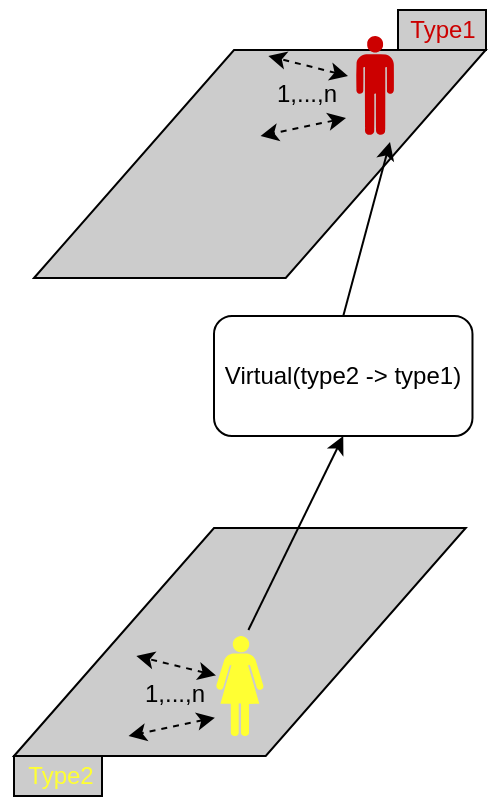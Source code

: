 <mxfile version="24.0.2" type="github">
  <diagram name="Page-1" id="oaYXW2iBB0WjS0PlCJyY">
    <mxGraphModel dx="91" dy="-520" grid="1" gridSize="10" guides="1" tooltips="1" connect="1" arrows="1" fold="1" page="1" pageScale="1" pageWidth="850" pageHeight="1100" math="0" shadow="0">
      <root>
        <mxCell id="0" />
        <mxCell id="1" parent="0" />
        <mxCell id="Vlqk0v59rIfMAbZfKnHE-38" value="" style="shape=parallelogram;perimeter=parallelogramPerimeter;whiteSpace=wrap;html=1;fixedSize=1;size=100;fillColor=#000000;fillOpacity=20;" vertex="1" parent="1">
          <mxGeometry x="960" y="1217" width="225.87" height="114" as="geometry" />
        </mxCell>
        <mxCell id="Vlqk0v59rIfMAbZfKnHE-1" value="" style="rounded=0;whiteSpace=wrap;html=1;fillColor=#000000;fillOpacity=20;" vertex="1" parent="1">
          <mxGeometry x="950" y="1570" width="44" height="20" as="geometry" />
        </mxCell>
        <mxCell id="Vlqk0v59rIfMAbZfKnHE-2" value="" style="rounded=0;whiteSpace=wrap;html=1;fillColor=#000000;fillOpacity=20;" vertex="1" parent="1">
          <mxGeometry x="1142" y="1197" width="44" height="20" as="geometry" />
        </mxCell>
        <mxCell id="Vlqk0v59rIfMAbZfKnHE-3" value="" style="shape=parallelogram;perimeter=parallelogramPerimeter;whiteSpace=wrap;html=1;fixedSize=1;size=100;fillColor=#000000;fillOpacity=20;" vertex="1" parent="1">
          <mxGeometry x="950" y="1456" width="225.87" height="114" as="geometry" />
        </mxCell>
        <mxCell id="Vlqk0v59rIfMAbZfKnHE-5" value="" style="verticalLabelPosition=bottom;sketch=0;html=1;fillColor=#CC0000;verticalAlign=top;align=center;pointerEvents=1;shape=mxgraph.cisco_safe.design.actor_2;" vertex="1" parent="1">
          <mxGeometry x="1121" y="1210" width="19" height="50" as="geometry" />
        </mxCell>
        <mxCell id="Vlqk0v59rIfMAbZfKnHE-6" value="" style="rounded=0;orthogonalLoop=1;jettySize=auto;html=1;startArrow=classic;startFill=1;exitX=-0.032;exitY=0.817;exitDx=0;exitDy=0;exitPerimeter=0;dashed=1;" edge="1" parent="1" source="Vlqk0v59rIfMAbZfKnHE-7">
          <mxGeometry relative="1" as="geometry">
            <mxPoint x="1049.997" y="1549.45" as="sourcePoint" />
            <mxPoint x="1007.28" y="1560" as="targetPoint" />
          </mxGeometry>
        </mxCell>
        <mxCell id="Vlqk0v59rIfMAbZfKnHE-7" value="" style="verticalLabelPosition=bottom;sketch=0;html=1;fillColor=#FFFF33;verticalAlign=top;align=center;pointerEvents=1;shape=mxgraph.cisco_safe.design.actor_1;" vertex="1" parent="1">
          <mxGeometry x="1051.19" y="1510" width="23.5" height="50" as="geometry" />
        </mxCell>
        <mxCell id="Vlqk0v59rIfMAbZfKnHE-16" value="&lt;font color=&quot;#cc0000&quot;&gt;Type1&lt;/font&gt;" style="text;html=1;align=center;verticalAlign=middle;resizable=0;points=[];autosize=1;strokeColor=none;fillColor=none;" vertex="1" parent="1">
          <mxGeometry x="1134" y="1192" width="60" height="30" as="geometry" />
        </mxCell>
        <mxCell id="Vlqk0v59rIfMAbZfKnHE-17" value="&lt;font color=&quot;#ffff33&quot;&gt;Type2&lt;/font&gt;" style="text;html=1;align=center;verticalAlign=middle;resizable=0;points=[];autosize=1;strokeColor=none;fillColor=none;" vertex="1" parent="1">
          <mxGeometry x="943" y="1565" width="60" height="30" as="geometry" />
        </mxCell>
        <mxCell id="Vlqk0v59rIfMAbZfKnHE-23" value="Virtual(type2 -&amp;gt; type1)" style="rounded=1;whiteSpace=wrap;html=1;" vertex="1" parent="1">
          <mxGeometry x="1050" y="1350" width="129.24" height="60" as="geometry" />
        </mxCell>
        <mxCell id="Vlqk0v59rIfMAbZfKnHE-25" style="rounded=0;orthogonalLoop=1;jettySize=auto;html=1;exitX=0.5;exitY=0;exitDx=0;exitDy=0;entryX=0.895;entryY=1.06;entryDx=0;entryDy=0;entryPerimeter=0;" edge="1" parent="1" source="Vlqk0v59rIfMAbZfKnHE-23" target="Vlqk0v59rIfMAbZfKnHE-5">
          <mxGeometry relative="1" as="geometry" />
        </mxCell>
        <mxCell id="Vlqk0v59rIfMAbZfKnHE-27" style="rounded=0;orthogonalLoop=1;jettySize=auto;html=1;exitX=0.681;exitY=-0.06;exitDx=0;exitDy=0;entryX=0.5;entryY=1;entryDx=0;entryDy=0;exitPerimeter=0;" edge="1" parent="1" source="Vlqk0v59rIfMAbZfKnHE-7" target="Vlqk0v59rIfMAbZfKnHE-23">
          <mxGeometry relative="1" as="geometry">
            <mxPoint x="1125" y="1360" as="sourcePoint" />
            <mxPoint x="1098" y="1186" as="targetPoint" />
          </mxGeometry>
        </mxCell>
        <mxCell id="Vlqk0v59rIfMAbZfKnHE-32" value="" style="rounded=0;orthogonalLoop=1;jettySize=auto;html=1;startArrow=classic;startFill=1;dashed=1;exitX=-0.008;exitY=0.394;exitDx=0;exitDy=0;exitPerimeter=0;" edge="1" parent="1" source="Vlqk0v59rIfMAbZfKnHE-7">
          <mxGeometry relative="1" as="geometry">
            <mxPoint x="1051.19" y="1527.73" as="sourcePoint" />
            <mxPoint x="1011.19" y="1520" as="targetPoint" />
          </mxGeometry>
        </mxCell>
        <mxCell id="Vlqk0v59rIfMAbZfKnHE-34" value="1,...,n" style="text;html=1;align=center;verticalAlign=middle;resizable=0;points=[];autosize=1;strokeColor=none;fillColor=none;" vertex="1" parent="1">
          <mxGeometry x="1005" y="1524" width="50" height="30" as="geometry" />
        </mxCell>
        <mxCell id="Vlqk0v59rIfMAbZfKnHE-35" value="" style="rounded=0;orthogonalLoop=1;jettySize=auto;html=1;startArrow=classic;startFill=1;exitX=-0.032;exitY=0.817;exitDx=0;exitDy=0;exitPerimeter=0;dashed=1;" edge="1" parent="1">
          <mxGeometry relative="1" as="geometry">
            <mxPoint x="1116" y="1251" as="sourcePoint" />
            <mxPoint x="1073.28" y="1260" as="targetPoint" />
          </mxGeometry>
        </mxCell>
        <mxCell id="Vlqk0v59rIfMAbZfKnHE-36" value="" style="rounded=0;orthogonalLoop=1;jettySize=auto;html=1;startArrow=classic;startFill=1;dashed=1;exitX=-0.008;exitY=0.394;exitDx=0;exitDy=0;exitPerimeter=0;" edge="1" parent="1">
          <mxGeometry relative="1" as="geometry">
            <mxPoint x="1117" y="1230" as="sourcePoint" />
            <mxPoint x="1077.19" y="1220" as="targetPoint" />
          </mxGeometry>
        </mxCell>
        <mxCell id="Vlqk0v59rIfMAbZfKnHE-37" value="1,...,n" style="text;html=1;align=center;verticalAlign=middle;resizable=0;points=[];autosize=1;strokeColor=none;fillColor=none;" vertex="1" parent="1">
          <mxGeometry x="1071" y="1224" width="50" height="30" as="geometry" />
        </mxCell>
      </root>
    </mxGraphModel>
  </diagram>
</mxfile>
